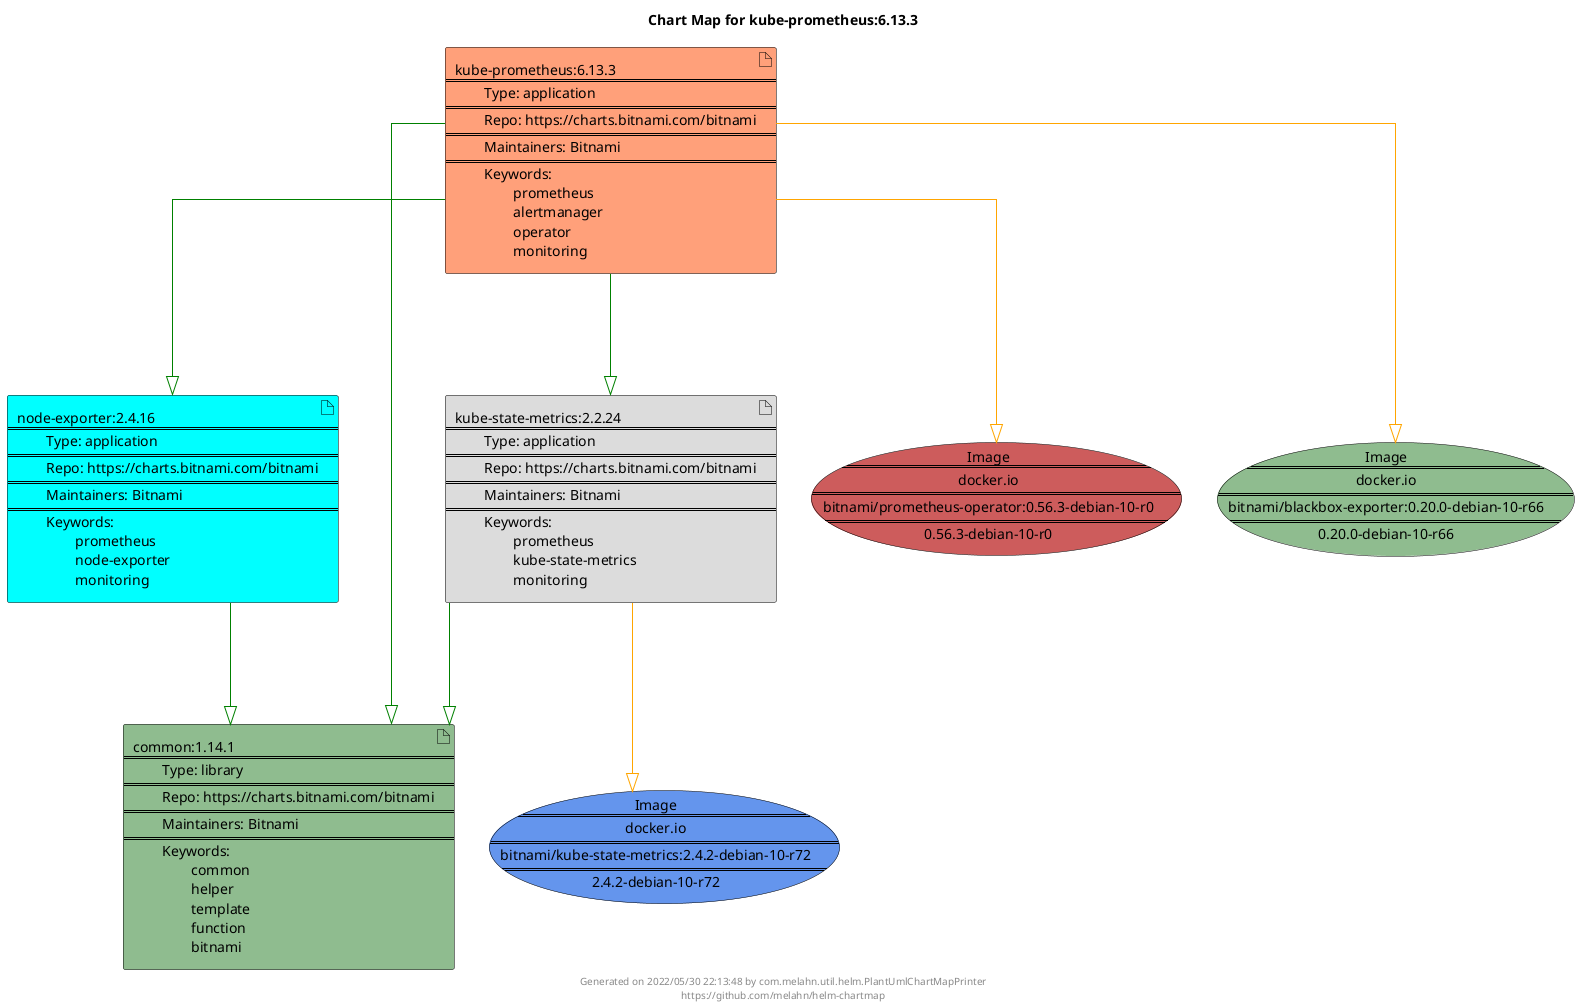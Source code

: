 @startuml
skinparam linetype ortho
skinparam backgroundColor white
skinparam usecaseBorderColor black
skinparam usecaseArrowColor LightSlateGray
skinparam artifactBorderColor black
skinparam artifactArrowColor LightSlateGray

title Chart Map for kube-prometheus:6.13.3

'There are 4 referenced Helm Charts
artifact "node-exporter:2.4.16\n====\n\tType: application\n====\n\tRepo: https://charts.bitnami.com/bitnami\n====\n\tMaintainers: Bitnami\n====\n\tKeywords: \n\t\tprometheus\n\t\tnode-exporter\n\t\tmonitoring" as node_exporter_2_4_16 #Aqua
artifact "common:1.14.1\n====\n\tType: library\n====\n\tRepo: https://charts.bitnami.com/bitnami\n====\n\tMaintainers: Bitnami\n====\n\tKeywords: \n\t\tcommon\n\t\thelper\n\t\ttemplate\n\t\tfunction\n\t\tbitnami" as common_1_14_1 #DarkSeaGreen
artifact "kube-prometheus:6.13.3\n====\n\tType: application\n====\n\tRepo: https://charts.bitnami.com/bitnami\n====\n\tMaintainers: Bitnami\n====\n\tKeywords: \n\t\tprometheus\n\t\talertmanager\n\t\toperator\n\t\tmonitoring" as kube_prometheus_6_13_3 #LightSalmon
artifact "kube-state-metrics:2.2.24\n====\n\tType: application\n====\n\tRepo: https://charts.bitnami.com/bitnami\n====\n\tMaintainers: Bitnami\n====\n\tKeywords: \n\t\tprometheus\n\t\tkube-state-metrics\n\t\tmonitoring" as kube_state_metrics_2_2_24 #Gainsboro

'There are 3 referenced Docker Images
usecase "Image\n====\ndocker.io\n====\nbitnami/prometheus-operator:0.56.3-debian-10-r0\n====\n0.56.3-debian-10-r0" as docker_io_bitnami_prometheus_operator_0_56_3_debian_10_r0 #IndianRed
usecase "Image\n====\ndocker.io\n====\nbitnami/blackbox-exporter:0.20.0-debian-10-r66\n====\n0.20.0-debian-10-r66" as docker_io_bitnami_blackbox_exporter_0_20_0_debian_10_r66 #DarkSeaGreen
usecase "Image\n====\ndocker.io\n====\nbitnami/kube-state-metrics:2.4.2-debian-10-r72\n====\n2.4.2-debian-10-r72" as docker_io_bitnami_kube_state_metrics_2_4_2_debian_10_r72 #CornflowerBlue

'Chart Dependencies
kube_prometheus_6_13_3--[#green]-|>kube_state_metrics_2_2_24
kube_state_metrics_2_2_24--[#green]-|>common_1_14_1
kube_prometheus_6_13_3--[#green]-|>common_1_14_1
kube_prometheus_6_13_3--[#green]-|>node_exporter_2_4_16
node_exporter_2_4_16--[#green]-|>common_1_14_1
kube_prometheus_6_13_3--[#orange]-|>docker_io_bitnami_blackbox_exporter_0_20_0_debian_10_r66
kube_prometheus_6_13_3--[#orange]-|>docker_io_bitnami_prometheus_operator_0_56_3_debian_10_r0
kube_state_metrics_2_2_24--[#orange]-|>docker_io_bitnami_kube_state_metrics_2_4_2_debian_10_r72

center footer Generated on 2022/05/30 22:13:48 by com.melahn.util.helm.PlantUmlChartMapPrinter\nhttps://github.com/melahn/helm-chartmap
@enduml
